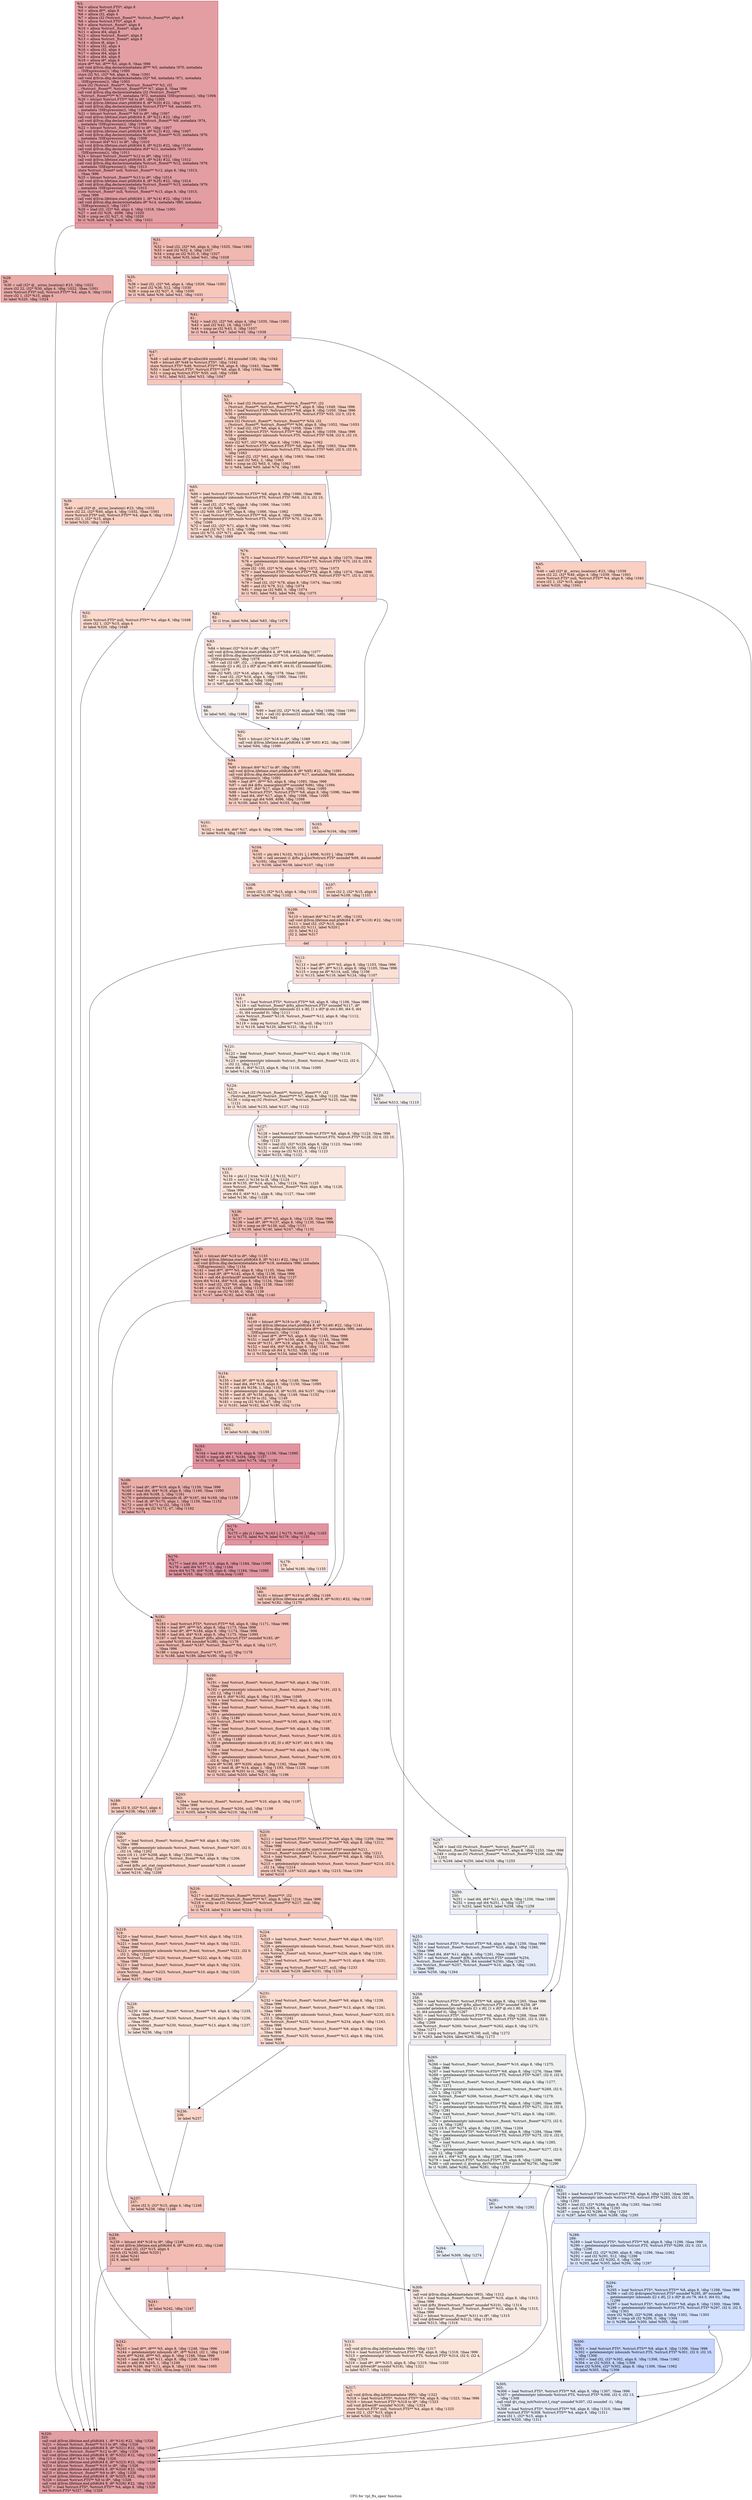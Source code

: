 digraph "CFG for 'rpl_fts_open' function" {
	label="CFG for 'rpl_fts_open' function";

	Node0x21098a0 [shape=record,color="#b70d28ff", style=filled, fillcolor="#be242e70",label="{%3:\l  %4 = alloca %struct.FTS*, align 8\l  %5 = alloca i8**, align 8\l  %6 = alloca i32, align 4\l  %7 = alloca i32 (%struct._ftsent**, %struct._ftsent**)*, align 8\l  %8 = alloca %struct.FTS*, align 8\l  %9 = alloca %struct._ftsent*, align 8\l  %10 = alloca %struct._ftsent*, align 8\l  %11 = alloca i64, align 8\l  %12 = alloca %struct._ftsent*, align 8\l  %13 = alloca %struct._ftsent*, align 8\l  %14 = alloca i8, align 1\l  %15 = alloca i32, align 4\l  %16 = alloca i32, align 4\l  %17 = alloca i64, align 8\l  %18 = alloca i64, align 8\l  %19 = alloca i8*, align 8\l  store i8** %0, i8*** %5, align 8, !tbaa !996\l  call void @llvm.dbg.declare(metadata i8*** %5, metadata !970, metadata\l... !DIExpression()), !dbg !1000\l  store i32 %1, i32* %6, align 4, !tbaa !1001\l  call void @llvm.dbg.declare(metadata i32* %6, metadata !971, metadata\l... !DIExpression()), !dbg !1003\l  store i32 (%struct._ftsent**, %struct._ftsent**)* %2, i32\l... (%struct._ftsent**, %struct._ftsent**)** %7, align 8, !tbaa !996\l  call void @llvm.dbg.declare(metadata i32 (%struct._ftsent**,\l... %struct._ftsent**)** %7, metadata !972, metadata !DIExpression()), !dbg !1004\l  %20 = bitcast %struct.FTS** %8 to i8*, !dbg !1005\l  call void @llvm.lifetime.start.p0i8(i64 8, i8* %20) #22, !dbg !1005\l  call void @llvm.dbg.declare(metadata %struct.FTS** %8, metadata !973,\l... metadata !DIExpression()), !dbg !1006\l  %21 = bitcast %struct._ftsent** %9 to i8*, !dbg !1007\l  call void @llvm.lifetime.start.p0i8(i64 8, i8* %21) #22, !dbg !1007\l  call void @llvm.dbg.declare(metadata %struct._ftsent** %9, metadata !974,\l... metadata !DIExpression()), !dbg !1008\l  %22 = bitcast %struct._ftsent** %10 to i8*, !dbg !1007\l  call void @llvm.lifetime.start.p0i8(i64 8, i8* %22) #22, !dbg !1007\l  call void @llvm.dbg.declare(metadata %struct._ftsent** %10, metadata !976,\l... metadata !DIExpression()), !dbg !1009\l  %23 = bitcast i64* %11 to i8*, !dbg !1010\l  call void @llvm.lifetime.start.p0i8(i64 8, i8* %23) #22, !dbg !1010\l  call void @llvm.dbg.declare(metadata i64* %11, metadata !977, metadata\l... !DIExpression()), !dbg !1011\l  %24 = bitcast %struct._ftsent** %12 to i8*, !dbg !1012\l  call void @llvm.lifetime.start.p0i8(i64 8, i8* %24) #22, !dbg !1012\l  call void @llvm.dbg.declare(metadata %struct._ftsent** %12, metadata !978,\l... metadata !DIExpression()), !dbg !1013\l  store %struct._ftsent* null, %struct._ftsent** %12, align 8, !dbg !1013,\l... !tbaa !996\l  %25 = bitcast %struct._ftsent** %13 to i8*, !dbg !1014\l  call void @llvm.lifetime.start.p0i8(i64 8, i8* %25) #22, !dbg !1014\l  call void @llvm.dbg.declare(metadata %struct._ftsent** %13, metadata !979,\l... metadata !DIExpression()), !dbg !1015\l  store %struct._ftsent* null, %struct._ftsent** %13, align 8, !dbg !1015,\l... !tbaa !996\l  call void @llvm.lifetime.start.p0i8(i64 1, i8* %14) #22, !dbg !1016\l  call void @llvm.dbg.declare(metadata i8* %14, metadata !980, metadata\l... !DIExpression()), !dbg !1017\l  %26 = load i32, i32* %6, align 4, !dbg !1018, !tbaa !1001\l  %27 = and i32 %26, -4096, !dbg !1020\l  %28 = icmp ne i32 %27, 0, !dbg !1020\l  br i1 %28, label %29, label %31, !dbg !1021\l|{<s0>T|<s1>F}}"];
	Node0x21098a0:s0 -> Node0x2109b90;
	Node0x21098a0:s1 -> Node0x2109be0;
	Node0x2109b90 [shape=record,color="#b70d28ff", style=filled, fillcolor="#cc403a70",label="{%29:\l29:                                               \l  %30 = call i32* @__errno_location() #23, !dbg !1022\l  store i32 22, i32* %30, align 4, !dbg !1022, !tbaa !1001\l  store %struct.FTS* null, %struct.FTS** %4, align 8, !dbg !1024\l  store i32 1, i32* %15, align 4\l  br label %320, !dbg !1024\l}"];
	Node0x2109b90 -> Node0x2133be0;
	Node0x2109be0 [shape=record,color="#3d50c3ff", style=filled, fillcolor="#dc5d4a70",label="{%31:\l31:                                               \l  %32 = load i32, i32* %6, align 4, !dbg !1025, !tbaa !1001\l  %33 = and i32 %32, 4, !dbg !1027\l  %34 = icmp ne i32 %33, 0, !dbg !1027\l  br i1 %34, label %35, label %41, !dbg !1028\l|{<s0>T|<s1>F}}"];
	Node0x2109be0:s0 -> Node0x2109c30;
	Node0x2109be0:s1 -> Node0x2109cd0;
	Node0x2109c30 [shape=record,color="#3d50c3ff", style=filled, fillcolor="#ec7f6370",label="{%35:\l35:                                               \l  %36 = load i32, i32* %6, align 4, !dbg !1029, !tbaa !1001\l  %37 = and i32 %36, 512, !dbg !1030\l  %38 = icmp ne i32 %37, 0, !dbg !1030\l  br i1 %38, label %39, label %41, !dbg !1031\l|{<s0>T|<s1>F}}"];
	Node0x2109c30:s0 -> Node0x2109c80;
	Node0x2109c30:s1 -> Node0x2109cd0;
	Node0x2109c80 [shape=record,color="#3d50c3ff", style=filled, fillcolor="#f4987a70",label="{%39:\l39:                                               \l  %40 = call i32* @__errno_location() #23, !dbg !1032\l  store i32 22, i32* %40, align 4, !dbg !1032, !tbaa !1001\l  store %struct.FTS* null, %struct.FTS** %4, align 8, !dbg !1034\l  store i32 1, i32* %15, align 4\l  br label %320, !dbg !1034\l}"];
	Node0x2109c80 -> Node0x2133be0;
	Node0x2109cd0 [shape=record,color="#3d50c3ff", style=filled, fillcolor="#e36c5570",label="{%41:\l41:                                               \l  %42 = load i32, i32* %6, align 4, !dbg !1035, !tbaa !1001\l  %43 = and i32 %42, 18, !dbg !1037\l  %44 = icmp ne i32 %43, 0, !dbg !1037\l  br i1 %44, label %47, label %45, !dbg !1038\l|{<s0>T|<s1>F}}"];
	Node0x2109cd0:s0 -> Node0x2109d70;
	Node0x2109cd0:s1 -> Node0x2109d20;
	Node0x2109d20 [shape=record,color="#3d50c3ff", style=filled, fillcolor="#f3947570",label="{%45:\l45:                                               \l  %46 = call i32* @__errno_location() #23, !dbg !1039\l  store i32 22, i32* %46, align 4, !dbg !1039, !tbaa !1001\l  store %struct.FTS* null, %struct.FTS** %4, align 8, !dbg !1041\l  store i32 1, i32* %15, align 4\l  br label %320, !dbg !1041\l}"];
	Node0x2109d20 -> Node0x2133be0;
	Node0x2109d70 [shape=record,color="#3d50c3ff", style=filled, fillcolor="#ec7f6370",label="{%47:\l47:                                               \l  %48 = call noalias i8* @calloc(i64 noundef 1, i64 noundef 128), !dbg !1042\l  %49 = bitcast i8* %48 to %struct.FTS*, !dbg !1042\l  store %struct.FTS* %49, %struct.FTS** %8, align 8, !dbg !1043, !tbaa !996\l  %50 = load %struct.FTS*, %struct.FTS** %8, align 8, !dbg !1044, !tbaa !996\l  %51 = icmp eq %struct.FTS* %50, null, !dbg !1046\l  br i1 %51, label %52, label %53, !dbg !1047\l|{<s0>T|<s1>F}}"];
	Node0x2109d70:s0 -> Node0x2109dc0;
	Node0x2109d70:s1 -> Node0x2109e10;
	Node0x2109dc0 [shape=record,color="#3d50c3ff", style=filled, fillcolor="#f7a88970",label="{%52:\l52:                                               \l  store %struct.FTS* null, %struct.FTS** %4, align 8, !dbg !1048\l  store i32 1, i32* %15, align 4\l  br label %320, !dbg !1048\l}"];
	Node0x2109dc0 -> Node0x2133be0;
	Node0x2109e10 [shape=record,color="#3d50c3ff", style=filled, fillcolor="#f3947570",label="{%53:\l53:                                               \l  %54 = load i32 (%struct._ftsent**, %struct._ftsent**)*, i32\l... (%struct._ftsent**, %struct._ftsent**)** %7, align 8, !dbg !1049, !tbaa !996\l  %55 = load %struct.FTS*, %struct.FTS** %8, align 8, !dbg !1050, !tbaa !996\l  %56 = getelementptr inbounds %struct.FTS, %struct.FTS* %55, i32 0, i32 9,\l... !dbg !1051\l  store i32 (%struct._ftsent**, %struct._ftsent**)* %54, i32\l... (%struct._ftsent**, %struct._ftsent**)** %56, align 8, !dbg !1052, !tbaa !1053\l  %57 = load i32, i32* %6, align 4, !dbg !1058, !tbaa !1001\l  %58 = load %struct.FTS*, %struct.FTS** %8, align 8, !dbg !1059, !tbaa !996\l  %59 = getelementptr inbounds %struct.FTS, %struct.FTS* %58, i32 0, i32 10,\l... !dbg !1060\l  store i32 %57, i32* %59, align 8, !dbg !1061, !tbaa !1062\l  %60 = load %struct.FTS*, %struct.FTS** %8, align 8, !dbg !1063, !tbaa !996\l  %61 = getelementptr inbounds %struct.FTS, %struct.FTS* %60, i32 0, i32 10,\l... !dbg !1063\l  %62 = load i32, i32* %61, align 8, !dbg !1063, !tbaa !1062\l  %63 = and i32 %62, 2, !dbg !1063\l  %64 = icmp ne i32 %63, 0, !dbg !1063\l  br i1 %64, label %65, label %74, !dbg !1065\l|{<s0>T|<s1>F}}"];
	Node0x2109e10:s0 -> Node0x2109e60;
	Node0x2109e10:s1 -> Node0x2109eb0;
	Node0x2109e60 [shape=record,color="#3d50c3ff", style=filled, fillcolor="#f7ac8e70",label="{%65:\l65:                                               \l  %66 = load %struct.FTS*, %struct.FTS** %8, align 8, !dbg !1066, !tbaa !996\l  %67 = getelementptr inbounds %struct.FTS, %struct.FTS* %66, i32 0, i32 10,\l... !dbg !1066\l  %68 = load i32, i32* %67, align 8, !dbg !1066, !tbaa !1062\l  %69 = or i32 %68, 4, !dbg !1066\l  store i32 %69, i32* %67, align 8, !dbg !1066, !tbaa !1062\l  %70 = load %struct.FTS*, %struct.FTS** %8, align 8, !dbg !1068, !tbaa !996\l  %71 = getelementptr inbounds %struct.FTS, %struct.FTS* %70, i32 0, i32 10,\l... !dbg !1068\l  %72 = load i32, i32* %71, align 8, !dbg !1068, !tbaa !1062\l  %73 = and i32 %72, -513, !dbg !1068\l  store i32 %73, i32* %71, align 8, !dbg !1068, !tbaa !1062\l  br label %74, !dbg !1069\l}"];
	Node0x2109e60 -> Node0x2109eb0;
	Node0x2109eb0 [shape=record,color="#3d50c3ff", style=filled, fillcolor="#f3947570",label="{%74:\l74:                                               \l  %75 = load %struct.FTS*, %struct.FTS** %8, align 8, !dbg !1070, !tbaa !996\l  %76 = getelementptr inbounds %struct.FTS, %struct.FTS* %75, i32 0, i32 6,\l... !dbg !1071\l  store i32 -100, i32* %76, align 4, !dbg !1072, !tbaa !1073\l  %77 = load %struct.FTS*, %struct.FTS** %8, align 8, !dbg !1074, !tbaa !996\l  %78 = getelementptr inbounds %struct.FTS, %struct.FTS* %77, i32 0, i32 10,\l... !dbg !1074\l  %79 = load i32, i32* %78, align 8, !dbg !1074, !tbaa !1062\l  %80 = and i32 %79, 512, !dbg !1074\l  %81 = icmp ne i32 %80, 0, !dbg !1074\l  br i1 %81, label %82, label %94, !dbg !1075\l|{<s0>T|<s1>F}}"];
	Node0x2109eb0:s0 -> Node0x2109f00;
	Node0x2109eb0:s1 -> Node0x210a090;
	Node0x2109f00 [shape=record,color="#3d50c3ff", style=filled, fillcolor="#f7ac8e70",label="{%82:\l82:                                               \l  br i1 true, label %94, label %83, !dbg !1076\l|{<s0>T|<s1>F}}"];
	Node0x2109f00:s0 -> Node0x210a090;
	Node0x2109f00:s1 -> Node0x2109f50;
	Node0x2109f50 [shape=record,color="#3d50c3ff", style=filled, fillcolor="#f5c1a970",label="{%83:\l83:                                               \l  %84 = bitcast i32* %16 to i8*, !dbg !1077\l  call void @llvm.lifetime.start.p0i8(i64 4, i8* %84) #22, !dbg !1077\l  call void @llvm.dbg.declare(metadata i32* %16, metadata !981, metadata\l... !DIExpression()), !dbg !1078\l  %85 = call i32 (i8*, i32, ...) @open_safer(i8* noundef getelementptr\l... inbounds ([2 x i8], [2 x i8]* @.str.79, i64 0, i64 0), i32 noundef 524288),\l... !dbg !1079\l  store i32 %85, i32* %16, align 4, !dbg !1078, !tbaa !1001\l  %86 = load i32, i32* %16, align 4, !dbg !1080, !tbaa !1001\l  %87 = icmp slt i32 %86, 0, !dbg !1082\l  br i1 %87, label %88, label %89, !dbg !1083\l|{<s0>T|<s1>F}}"];
	Node0x2109f50:s0 -> Node0x2109fa0;
	Node0x2109f50:s1 -> Node0x2109ff0;
	Node0x2109fa0 [shape=record,color="#3d50c3ff", style=filled, fillcolor="#e8d6cc70",label="{%88:\l88:                                               \l  br label %92, !dbg !1084\l}"];
	Node0x2109fa0 -> Node0x210a040;
	Node0x2109ff0 [shape=record,color="#3d50c3ff", style=filled, fillcolor="#f1ccb870",label="{%89:\l89:                                               \l  %90 = load i32, i32* %16, align 4, !dbg !1086, !tbaa !1001\l  %91 = call i32 @close(i32 noundef %90), !dbg !1088\l  br label %92\l}"];
	Node0x2109ff0 -> Node0x210a040;
	Node0x210a040 [shape=record,color="#3d50c3ff", style=filled, fillcolor="#f5c1a970",label="{%92:\l92:                                               \l  %93 = bitcast i32* %16 to i8*, !dbg !1089\l  call void @llvm.lifetime.end.p0i8(i64 4, i8* %93) #22, !dbg !1089\l  br label %94, !dbg !1090\l}"];
	Node0x210a040 -> Node0x210a090;
	Node0x210a090 [shape=record,color="#3d50c3ff", style=filled, fillcolor="#f3947570",label="{%94:\l94:                                               \l  %95 = bitcast i64* %17 to i8*, !dbg !1091\l  call void @llvm.lifetime.start.p0i8(i64 8, i8* %95) #22, !dbg !1091\l  call void @llvm.dbg.declare(metadata i64* %17, metadata !984, metadata\l... !DIExpression()), !dbg !1092\l  %96 = load i8**, i8*** %5, align 8, !dbg !1093, !tbaa !996\l  %97 = call i64 @fts_maxarglen(i8** noundef %96), !dbg !1094\l  store i64 %97, i64* %17, align 8, !dbg !1092, !tbaa !1095\l  %98 = load %struct.FTS*, %struct.FTS** %8, align 8, !dbg !1096, !tbaa !996\l  %99 = load i64, i64* %17, align 8, !dbg !1098, !tbaa !1095\l  %100 = icmp ugt i64 %99, 4096, !dbg !1098\l  br i1 %100, label %101, label %103, !dbg !1098\l|{<s0>T|<s1>F}}"];
	Node0x210a090:s0 -> Node0x210a0e0;
	Node0x210a090:s1 -> Node0x210a130;
	Node0x210a0e0 [shape=record,color="#3d50c3ff", style=filled, fillcolor="#f7ac8e70",label="{%101:\l101:                                              \l  %102 = load i64, i64* %17, align 8, !dbg !1098, !tbaa !1095\l  br label %104, !dbg !1098\l}"];
	Node0x210a0e0 -> Node0x210a180;
	Node0x210a130 [shape=record,color="#3d50c3ff", style=filled, fillcolor="#f7ac8e70",label="{%103:\l103:                                              \l  br label %104, !dbg !1098\l}"];
	Node0x210a130 -> Node0x210a180;
	Node0x210a180 [shape=record,color="#3d50c3ff", style=filled, fillcolor="#f3947570",label="{%104:\l104:                                              \l  %105 = phi i64 [ %102, %101 ], [ 4096, %103 ], !dbg !1098\l  %106 = call zeroext i1 @fts_palloc(%struct.FTS* noundef %98, i64 noundef\l... %105), !dbg !1099\l  br i1 %106, label %108, label %107, !dbg !1100\l|{<s0>T|<s1>F}}"];
	Node0x210a180:s0 -> Node0x210a220;
	Node0x210a180:s1 -> Node0x210a1d0;
	Node0x210a1d0 [shape=record,color="#3d50c3ff", style=filled, fillcolor="#f7ac8e70",label="{%107:\l107:                                              \l  store i32 2, i32* %15, align 4\l  br label %109, !dbg !1101\l}"];
	Node0x210a1d0 -> Node0x210a270;
	Node0x210a220 [shape=record,color="#3d50c3ff", style=filled, fillcolor="#f7ac8e70",label="{%108:\l108:                                              \l  store i32 0, i32* %15, align 4, !dbg !1102\l  br label %109, !dbg !1102\l}"];
	Node0x210a220 -> Node0x210a270;
	Node0x210a270 [shape=record,color="#3d50c3ff", style=filled, fillcolor="#f3947570",label="{%109:\l109:                                              \l  %110 = bitcast i64* %17 to i8*, !dbg !1102\l  call void @llvm.lifetime.end.p0i8(i64 8, i8* %110) #22, !dbg !1102\l  %111 = load i32, i32* %15, align 4\l  switch i32 %111, label %320 [\l    i32 0, label %112\l    i32 2, label %317\l  ]\l|{<s0>def|<s1>0|<s2>2}}"];
	Node0x210a270:s0 -> Node0x2133be0;
	Node0x210a270:s1 -> Node0x210a2c0;
	Node0x210a270:s2 -> Node0x2133b90;
	Node0x210a2c0 [shape=record,color="#3d50c3ff", style=filled, fillcolor="#f7b99e70",label="{%112:\l112:                                              \l  %113 = load i8**, i8*** %5, align 8, !dbg !1103, !tbaa !996\l  %114 = load i8*, i8** %113, align 8, !dbg !1105, !tbaa !996\l  %115 = icmp ne i8* %114, null, !dbg !1106\l  br i1 %115, label %116, label %124, !dbg !1107\l|{<s0>T|<s1>F}}"];
	Node0x210a2c0:s0 -> Node0x210a310;
	Node0x210a2c0:s1 -> Node0x210a400;
	Node0x210a310 [shape=record,color="#3d50c3ff", style=filled, fillcolor="#f3c7b170",label="{%116:\l116:                                              \l  %117 = load %struct.FTS*, %struct.FTS** %8, align 8, !dbg !1108, !tbaa !996\l  %118 = call %struct._ftsent* @fts_alloc(%struct.FTS* noundef %117, i8*\l... noundef getelementptr inbounds ([1 x i8], [1 x i8]* @.str.1.80, i64 0, i64\l... 0), i64 noundef 0), !dbg !1111\l  store %struct._ftsent* %118, %struct._ftsent** %12, align 8, !dbg !1112,\l... !tbaa !996\l  %119 = icmp eq %struct._ftsent* %118, null, !dbg !1113\l  br i1 %119, label %120, label %121, !dbg !1114\l|{<s0>T|<s1>F}}"];
	Node0x210a310:s0 -> Node0x210a360;
	Node0x210a310:s1 -> Node0x210a3b0;
	Node0x210a360 [shape=record,color="#3d50c3ff", style=filled, fillcolor="#e3d9d370",label="{%120:\l120:                                              \l  br label %313, !dbg !1115\l}"];
	Node0x210a360 -> Node0x2133b40;
	Node0x210a3b0 [shape=record,color="#3d50c3ff", style=filled, fillcolor="#eed0c070",label="{%121:\l121:                                              \l  %122 = load %struct._ftsent*, %struct._ftsent** %12, align 8, !dbg !1116,\l... !tbaa !996\l  %123 = getelementptr inbounds %struct._ftsent, %struct._ftsent* %122, i32 0,\l... i32 12, !dbg !1117\l  store i64 -1, i64* %123, align 8, !dbg !1118, !tbaa !1095\l  br label %124, !dbg !1119\l}"];
	Node0x210a3b0 -> Node0x210a400;
	Node0x210a400 [shape=record,color="#3d50c3ff", style=filled, fillcolor="#f5c1a970",label="{%124:\l124:                                              \l  %125 = load i32 (%struct._ftsent**, %struct._ftsent**)*, i32\l... (%struct._ftsent**, %struct._ftsent**)** %7, align 8, !dbg !1120, !tbaa !996\l  %126 = icmp eq i32 (%struct._ftsent**, %struct._ftsent**)* %125, null, !dbg\l... !1121\l  br i1 %126, label %133, label %127, !dbg !1122\l|{<s0>T|<s1>F}}"];
	Node0x210a400:s0 -> Node0x210a4a0;
	Node0x210a400:s1 -> Node0x210a450;
	Node0x210a450 [shape=record,color="#3d50c3ff", style=filled, fillcolor="#f1ccb870",label="{%127:\l127:                                              \l  %128 = load %struct.FTS*, %struct.FTS** %8, align 8, !dbg !1123, !tbaa !996\l  %129 = getelementptr inbounds %struct.FTS, %struct.FTS* %128, i32 0, i32 10,\l... !dbg !1123\l  %130 = load i32, i32* %129, align 8, !dbg !1123, !tbaa !1062\l  %131 = and i32 %130, 1024, !dbg !1123\l  %132 = icmp ne i32 %131, 0, !dbg !1123\l  br label %133, !dbg !1122\l}"];
	Node0x210a450 -> Node0x210a4a0;
	Node0x210a4a0 [shape=record,color="#3d50c3ff", style=filled, fillcolor="#f5c1a970",label="{%133:\l133:                                              \l  %134 = phi i1 [ true, %124 ], [ %132, %127 ]\l  %135 = zext i1 %134 to i8, !dbg !1124\l  store i8 %135, i8* %14, align 1, !dbg !1124, !tbaa !1125\l  store %struct._ftsent* null, %struct._ftsent** %10, align 8, !dbg !1126,\l... !tbaa !996\l  store i64 0, i64* %11, align 8, !dbg !1127, !tbaa !1095\l  br label %136, !dbg !1128\l}"];
	Node0x210a4a0 -> Node0x210a4f0;
	Node0x210a4f0 [shape=record,color="#3d50c3ff", style=filled, fillcolor="#e1675170",label="{%136:\l136:                                              \l  %137 = load i8**, i8*** %5, align 8, !dbg !1129, !tbaa !996\l  %138 = load i8*, i8** %137, align 8, !dbg !1130, !tbaa !996\l  %139 = icmp ne i8* %138, null, !dbg !1131\l  br i1 %139, label %140, label %247, !dbg !1132\l|{<s0>T|<s1>F}}"];
	Node0x210a4f0:s0 -> Node0x210a540;
	Node0x210a4f0:s1 -> Node0x210ad60;
	Node0x210a540 [shape=record,color="#3d50c3ff", style=filled, fillcolor="#e1675170",label="{%140:\l140:                                              \l  %141 = bitcast i64* %18 to i8*, !dbg !1133\l  call void @llvm.lifetime.start.p0i8(i64 8, i8* %141) #22, !dbg !1133\l  call void @llvm.dbg.declare(metadata i64* %18, metadata !986, metadata\l... !DIExpression()), !dbg !1134\l  %142 = load i8**, i8*** %5, align 8, !dbg !1135, !tbaa !996\l  %143 = load i8*, i8** %142, align 8, !dbg !1136, !tbaa !996\l  %144 = call i64 @strlen(i8* noundef %143) #24, !dbg !1137\l  store i64 %144, i64* %18, align 8, !dbg !1134, !tbaa !1095\l  %145 = load i32, i32* %6, align 4, !dbg !1138, !tbaa !1001\l  %146 = and i32 %145, 2048, !dbg !1139\l  %147 = icmp ne i32 %146, 0, !dbg !1139\l  br i1 %147, label %182, label %148, !dbg !1140\l|{<s0>T|<s1>F}}"];
	Node0x210a540:s0 -> Node0x210a860;
	Node0x210a540:s1 -> Node0x210a590;
	Node0x210a590 [shape=record,color="#3d50c3ff", style=filled, fillcolor="#ef886b70",label="{%148:\l148:                                              \l  %149 = bitcast i8** %19 to i8*, !dbg !1141\l  call void @llvm.lifetime.start.p0i8(i64 8, i8* %149) #22, !dbg !1141\l  call void @llvm.dbg.declare(metadata i8** %19, metadata !990, metadata\l... !DIExpression()), !dbg !1142\l  %150 = load i8**, i8*** %5, align 8, !dbg !1143, !tbaa !996\l  %151 = load i8*, i8** %150, align 8, !dbg !1144, !tbaa !996\l  store i8* %151, i8** %19, align 8, !dbg !1142, !tbaa !996\l  %152 = load i64, i64* %18, align 8, !dbg !1145, !tbaa !1095\l  %153 = icmp ult i64 2, %152, !dbg !1147\l  br i1 %153, label %154, label %180, !dbg !1148\l|{<s0>T|<s1>F}}"];
	Node0x210a590:s0 -> Node0x210a5e0;
	Node0x210a590:s1 -> Node0x210a810;
	Node0x210a5e0 [shape=record,color="#3d50c3ff", style=filled, fillcolor="#f5a08170",label="{%154:\l154:                                              \l  %155 = load i8*, i8** %19, align 8, !dbg !1149, !tbaa !996\l  %156 = load i64, i64* %18, align 8, !dbg !1150, !tbaa !1095\l  %157 = sub i64 %156, 1, !dbg !1151\l  %158 = getelementptr inbounds i8, i8* %155, i64 %157, !dbg !1149\l  %159 = load i8, i8* %158, align 1, !dbg !1149, !tbaa !1152\l  %160 = sext i8 %159 to i32, !dbg !1149\l  %161 = icmp eq i32 %160, 47, !dbg !1153\l  br i1 %161, label %162, label %180, !dbg !1154\l|{<s0>T|<s1>F}}"];
	Node0x210a5e0:s0 -> Node0x210a630;
	Node0x210a5e0:s1 -> Node0x210a810;
	Node0x210a630 [shape=record,color="#3d50c3ff", style=filled, fillcolor="#f7b99e70",label="{%162:\l162:                                              \l  br label %163, !dbg !1155\l}"];
	Node0x210a630 -> Node0x210a680;
	Node0x210a680 [shape=record,color="#b70d28ff", style=filled, fillcolor="#b70d2870",label="{%163:\l163:                                              \l  %164 = load i64, i64* %18, align 8, !dbg !1156, !tbaa !1095\l  %165 = icmp ult i64 1, %164, !dbg !1157\l  br i1 %165, label %166, label %174, !dbg !1158\l|{<s0>T|<s1>F}}"];
	Node0x210a680:s0 -> Node0x210a6d0;
	Node0x210a680:s1 -> Node0x210a720;
	Node0x210a6d0 [shape=record,color="#3d50c3ff", style=filled, fillcolor="#d0473d70",label="{%166:\l166:                                              \l  %167 = load i8*, i8** %19, align 8, !dbg !1159, !tbaa !996\l  %168 = load i64, i64* %18, align 8, !dbg !1160, !tbaa !1095\l  %169 = sub i64 %168, 2, !dbg !1161\l  %170 = getelementptr inbounds i8, i8* %167, i64 %169, !dbg !1159\l  %171 = load i8, i8* %170, align 1, !dbg !1159, !tbaa !1152\l  %172 = sext i8 %171 to i32, !dbg !1159\l  %173 = icmp eq i32 %172, 47, !dbg !1162\l  br label %174\l}"];
	Node0x210a6d0 -> Node0x210a720;
	Node0x210a720 [shape=record,color="#b70d28ff", style=filled, fillcolor="#b70d2870",label="{%174:\l174:                                              \l  %175 = phi i1 [ false, %163 ], [ %173, %166 ], !dbg !1163\l  br i1 %175, label %176, label %179, !dbg !1155\l|{<s0>T|<s1>F}}"];
	Node0x210a720:s0 -> Node0x210a770;
	Node0x210a720:s1 -> Node0x210a7c0;
	Node0x210a770 [shape=record,color="#b70d28ff", style=filled, fillcolor="#b70d2870",label="{%176:\l176:                                              \l  %177 = load i64, i64* %18, align 8, !dbg !1164, !tbaa !1095\l  %178 = add i64 %177, -1, !dbg !1164\l  store i64 %178, i64* %18, align 8, !dbg !1164, !tbaa !1095\l  br label %163, !dbg !1155, !llvm.loop !1165\l}"];
	Node0x210a770 -> Node0x210a680;
	Node0x210a7c0 [shape=record,color="#3d50c3ff", style=filled, fillcolor="#f7b99e70",label="{%179:\l179:                                              \l  br label %180, !dbg !1155\l}"];
	Node0x210a7c0 -> Node0x210a810;
	Node0x210a810 [shape=record,color="#3d50c3ff", style=filled, fillcolor="#ef886b70",label="{%180:\l180:                                              \l  %181 = bitcast i8** %19 to i8*, !dbg !1169\l  call void @llvm.lifetime.end.p0i8(i64 8, i8* %181) #22, !dbg !1169\l  br label %182, !dbg !1170\l}"];
	Node0x210a810 -> Node0x210a860;
	Node0x210a860 [shape=record,color="#3d50c3ff", style=filled, fillcolor="#e1675170",label="{%182:\l182:                                              \l  %183 = load %struct.FTS*, %struct.FTS** %8, align 8, !dbg !1171, !tbaa !996\l  %184 = load i8**, i8*** %5, align 8, !dbg !1173, !tbaa !996\l  %185 = load i8*, i8** %184, align 8, !dbg !1174, !tbaa !996\l  %186 = load i64, i64* %18, align 8, !dbg !1175, !tbaa !1095\l  %187 = call %struct._ftsent* @fts_alloc(%struct.FTS* noundef %183, i8*\l... noundef %185, i64 noundef %186), !dbg !1176\l  store %struct._ftsent* %187, %struct._ftsent** %9, align 8, !dbg !1177,\l... !tbaa !996\l  %188 = icmp eq %struct._ftsent* %187, null, !dbg !1178\l  br i1 %188, label %189, label %190, !dbg !1179\l|{<s0>T|<s1>F}}"];
	Node0x210a860:s0 -> Node0x210a8b0;
	Node0x210a860:s1 -> Node0x210a900;
	Node0x210a8b0 [shape=record,color="#3d50c3ff", style=filled, fillcolor="#f2907270",label="{%189:\l189:                                              \l  store i32 9, i32* %15, align 4\l  br label %238, !dbg !1180\l}"];
	Node0x210a8b0 -> Node0x210ac70;
	Node0x210a900 [shape=record,color="#3d50c3ff", style=filled, fillcolor="#ec7f6370",label="{%190:\l190:                                              \l  %191 = load %struct._ftsent*, %struct._ftsent** %9, align 8, !dbg !1181,\l... !tbaa !996\l  %192 = getelementptr inbounds %struct._ftsent, %struct._ftsent* %191, i32 0,\l... i32 12, !dbg !1182\l  store i64 0, i64* %192, align 8, !dbg !1183, !tbaa !1095\l  %193 = load %struct._ftsent*, %struct._ftsent** %12, align 8, !dbg !1184,\l... !tbaa !996\l  %194 = load %struct._ftsent*, %struct._ftsent** %9, align 8, !dbg !1185,\l... !tbaa !996\l  %195 = getelementptr inbounds %struct._ftsent, %struct._ftsent* %194, i32 0,\l... i32 1, !dbg !1186\l  store %struct._ftsent* %193, %struct._ftsent** %195, align 8, !dbg !1187,\l... !tbaa !996\l  %196 = load %struct._ftsent*, %struct._ftsent** %9, align 8, !dbg !1188,\l... !tbaa !996\l  %197 = getelementptr inbounds %struct._ftsent, %struct._ftsent* %196, i32 0,\l... i32 18, !dbg !1189\l  %198 = getelementptr inbounds [0 x i8], [0 x i8]* %197, i64 0, i64 0, !dbg\l... !1188\l  %199 = load %struct._ftsent*, %struct._ftsent** %9, align 8, !dbg !1190,\l... !tbaa !996\l  %200 = getelementptr inbounds %struct._ftsent, %struct._ftsent* %199, i32 0,\l... i32 6, !dbg !1191\l  store i8* %198, i8** %200, align 8, !dbg !1192, !tbaa !996\l  %201 = load i8, i8* %14, align 1, !dbg !1193, !tbaa !1125, !range !1195\l  %202 = trunc i8 %201 to i1, !dbg !1193\l  br i1 %202, label %203, label %210, !dbg !1196\l|{<s0>T|<s1>F}}"];
	Node0x210a900:s0 -> Node0x210a950;
	Node0x210a900:s1 -> Node0x210a9f0;
	Node0x210a950 [shape=record,color="#3d50c3ff", style=filled, fillcolor="#f4987a70",label="{%203:\l203:                                              \l  %204 = load %struct._ftsent*, %struct._ftsent** %10, align 8, !dbg !1197,\l... !tbaa !996\l  %205 = icmp ne %struct._ftsent* %204, null, !dbg !1198\l  br i1 %205, label %206, label %210, !dbg !1199\l|{<s0>T|<s1>F}}"];
	Node0x210a950:s0 -> Node0x210a9a0;
	Node0x210a950:s1 -> Node0x210a9f0;
	Node0x210a9a0 [shape=record,color="#3d50c3ff", style=filled, fillcolor="#f7ac8e70",label="{%206:\l206:                                              \l  %207 = load %struct._ftsent*, %struct._ftsent** %9, align 8, !dbg !1200,\l... !tbaa !996\l  %208 = getelementptr inbounds %struct._ftsent, %struct._ftsent* %207, i32 0,\l... i32 14, !dbg !1202\l  store i16 11, i16* %208, align 8, !dbg !1203, !tbaa !1204\l  %209 = load %struct._ftsent*, %struct._ftsent** %9, align 8, !dbg !1206,\l... !tbaa !996\l  call void @fts_set_stat_required(%struct._ftsent* noundef %209, i1 noundef\l... zeroext true), !dbg !1207\l  br label %216, !dbg !1208\l}"];
	Node0x210a9a0 -> Node0x210aa40;
	Node0x210a9f0 [shape=record,color="#3d50c3ff", style=filled, fillcolor="#f08b6e70",label="{%210:\l210:                                              \l  %211 = load %struct.FTS*, %struct.FTS** %8, align 8, !dbg !1209, !tbaa !996\l  %212 = load %struct._ftsent*, %struct._ftsent** %9, align 8, !dbg !1211,\l... !tbaa !996\l  %213 = call zeroext i16 @fts_stat(%struct.FTS* noundef %211,\l... %struct._ftsent* noundef %212, i1 noundef zeroext false), !dbg !1212\l  %214 = load %struct._ftsent*, %struct._ftsent** %9, align 8, !dbg !1213,\l... !tbaa !996\l  %215 = getelementptr inbounds %struct._ftsent, %struct._ftsent* %214, i32 0,\l... i32 14, !dbg !1214\l  store i16 %213, i16* %215, align 8, !dbg !1215, !tbaa !1204\l  br label %216\l}"];
	Node0x210a9f0 -> Node0x210aa40;
	Node0x210aa40 [shape=record,color="#3d50c3ff", style=filled, fillcolor="#ec7f6370",label="{%216:\l216:                                              \l  %217 = load i32 (%struct._ftsent**, %struct._ftsent**)*, i32\l... (%struct._ftsent**, %struct._ftsent**)** %7, align 8, !dbg !1216, !tbaa !996\l  %218 = icmp ne i32 (%struct._ftsent**, %struct._ftsent**)* %217, null, !dbg\l... !1216\l  br i1 %218, label %219, label %224, !dbg !1218\l|{<s0>T|<s1>F}}"];
	Node0x210aa40:s0 -> Node0x210aa90;
	Node0x210aa40:s1 -> Node0x210aae0;
	Node0x210aa90 [shape=record,color="#3d50c3ff", style=filled, fillcolor="#f2907270",label="{%219:\l219:                                              \l  %220 = load %struct._ftsent*, %struct._ftsent** %10, align 8, !dbg !1219,\l... !tbaa !996\l  %221 = load %struct._ftsent*, %struct._ftsent** %9, align 8, !dbg !1221,\l... !tbaa !996\l  %222 = getelementptr inbounds %struct._ftsent, %struct._ftsent* %221, i32 0,\l... i32 2, !dbg !1222\l  store %struct._ftsent* %220, %struct._ftsent** %222, align 8, !dbg !1223,\l... !tbaa !996\l  %223 = load %struct._ftsent*, %struct._ftsent** %9, align 8, !dbg !1224,\l... !tbaa !996\l  store %struct._ftsent* %223, %struct._ftsent** %10, align 8, !dbg !1225,\l... !tbaa !996\l  br label %237, !dbg !1226\l}"];
	Node0x210aa90 -> Node0x210ac20;
	Node0x210aae0 [shape=record,color="#3d50c3ff", style=filled, fillcolor="#f6a38570",label="{%224:\l224:                                              \l  %225 = load %struct._ftsent*, %struct._ftsent** %9, align 8, !dbg !1227,\l... !tbaa !996\l  %226 = getelementptr inbounds %struct._ftsent, %struct._ftsent* %225, i32 0,\l... i32 2, !dbg !1229\l  store %struct._ftsent* null, %struct._ftsent** %226, align 8, !dbg !1230,\l... !tbaa !996\l  %227 = load %struct._ftsent*, %struct._ftsent** %10, align 8, !dbg !1231,\l... !tbaa !996\l  %228 = icmp eq %struct._ftsent* %227, null, !dbg !1233\l  br i1 %228, label %229, label %231, !dbg !1234\l|{<s0>T|<s1>F}}"];
	Node0x210aae0:s0 -> Node0x210ab30;
	Node0x210aae0:s1 -> Node0x210ab80;
	Node0x210ab30 [shape=record,color="#3d50c3ff", style=filled, fillcolor="#f5c1a970",label="{%229:\l229:                                              \l  %230 = load %struct._ftsent*, %struct._ftsent** %9, align 8, !dbg !1235,\l... !tbaa !996\l  store %struct._ftsent* %230, %struct._ftsent** %10, align 8, !dbg !1236,\l... !tbaa !996\l  store %struct._ftsent* %230, %struct._ftsent** %13, align 8, !dbg !1237,\l... !tbaa !996\l  br label %236, !dbg !1238\l}"];
	Node0x210ab30 -> Node0x210abd0;
	Node0x210ab80 [shape=record,color="#3d50c3ff", style=filled, fillcolor="#f7b39670",label="{%231:\l231:                                              \l  %232 = load %struct._ftsent*, %struct._ftsent** %9, align 8, !dbg !1239,\l... !tbaa !996\l  %233 = load %struct._ftsent*, %struct._ftsent** %13, align 8, !dbg !1241,\l... !tbaa !996\l  %234 = getelementptr inbounds %struct._ftsent, %struct._ftsent* %233, i32 0,\l... i32 2, !dbg !1242\l  store %struct._ftsent* %232, %struct._ftsent** %234, align 8, !dbg !1243,\l... !tbaa !996\l  %235 = load %struct._ftsent*, %struct._ftsent** %9, align 8, !dbg !1244,\l... !tbaa !996\l  store %struct._ftsent* %235, %struct._ftsent** %13, align 8, !dbg !1245,\l... !tbaa !996\l  br label %236\l}"];
	Node0x210ab80 -> Node0x210abd0;
	Node0x210abd0 [shape=record,color="#3d50c3ff", style=filled, fillcolor="#f6a38570",label="{%236:\l236:                                              \l  br label %237\l}"];
	Node0x210abd0 -> Node0x210ac20;
	Node0x210ac20 [shape=record,color="#3d50c3ff", style=filled, fillcolor="#ec7f6370",label="{%237:\l237:                                              \l  store i32 0, i32* %15, align 4, !dbg !1246\l  br label %238, !dbg !1246\l}"];
	Node0x210ac20 -> Node0x210ac70;
	Node0x210ac70 [shape=record,color="#3d50c3ff", style=filled, fillcolor="#e1675170",label="{%238:\l238:                                              \l  %239 = bitcast i64* %18 to i8*, !dbg !1246\l  call void @llvm.lifetime.end.p0i8(i64 8, i8* %239) #22, !dbg !1246\l  %240 = load i32, i32* %15, align 4\l  switch i32 %240, label %320 [\l    i32 0, label %241\l    i32 9, label %309\l  ]\l|{<s0>def|<s1>0|<s2>9}}"];
	Node0x210ac70:s0 -> Node0x2133be0;
	Node0x210ac70:s1 -> Node0x210acc0;
	Node0x210ac70:s2 -> Node0x2133af0;
	Node0x210acc0 [shape=record,color="#3d50c3ff", style=filled, fillcolor="#e36c5570",label="{%241:\l241:                                              \l  br label %242, !dbg !1247\l}"];
	Node0x210acc0 -> Node0x210ad10;
	Node0x210ad10 [shape=record,color="#3d50c3ff", style=filled, fillcolor="#e36c5570",label="{%242:\l242:                                              \l  %243 = load i8**, i8*** %5, align 8, !dbg !1248, !tbaa !996\l  %244 = getelementptr inbounds i8*, i8** %243, i32 1, !dbg !1248\l  store i8** %244, i8*** %5, align 8, !dbg !1248, !tbaa !996\l  %245 = load i64, i64* %11, align 8, !dbg !1249, !tbaa !1095\l  %246 = add i64 %245, 1, !dbg !1249\l  store i64 %246, i64* %11, align 8, !dbg !1249, !tbaa !1095\l  br label %136, !dbg !1250, !llvm.loop !1251\l}"];
	Node0x210ad10 -> Node0x210a4f0;
	Node0x210ad60 [shape=record,color="#3d50c3ff", style=filled, fillcolor="#e5d8d170",label="{%247:\l247:                                              \l  %248 = load i32 (%struct._ftsent**, %struct._ftsent**)*, i32\l... (%struct._ftsent**, %struct._ftsent**)** %7, align 8, !dbg !1253, !tbaa !996\l  %249 = icmp ne i32 (%struct._ftsent**, %struct._ftsent**)* %248, null, !dbg\l... !1253\l  br i1 %249, label %250, label %258, !dbg !1255\l|{<s0>T|<s1>F}}"];
	Node0x210ad60:s0 -> Node0x210adb0;
	Node0x210ad60:s1 -> Node0x210ae50;
	Node0x210adb0 [shape=record,color="#3d50c3ff", style=filled, fillcolor="#dbdcde70",label="{%250:\l250:                                              \l  %251 = load i64, i64* %11, align 8, !dbg !1256, !tbaa !1095\l  %252 = icmp ugt i64 %251, 1, !dbg !1257\l  br i1 %252, label %253, label %258, !dbg !1258\l|{<s0>T|<s1>F}}"];
	Node0x210adb0:s0 -> Node0x210ae00;
	Node0x210adb0:s1 -> Node0x210ae50;
	Node0x210ae00 [shape=record,color="#3d50c3ff", style=filled, fillcolor="#c7d7f070",label="{%253:\l253:                                              \l  %254 = load %struct.FTS*, %struct.FTS** %8, align 8, !dbg !1259, !tbaa !996\l  %255 = load %struct._ftsent*, %struct._ftsent** %10, align 8, !dbg !1260,\l... !tbaa !996\l  %256 = load i64, i64* %11, align 8, !dbg !1261, !tbaa !1095\l  %257 = call %struct._ftsent* @fts_sort(%struct.FTS* noundef %254,\l... %struct._ftsent* noundef %255, i64 noundef %256), !dbg !1262\l  store %struct._ftsent* %257, %struct._ftsent** %10, align 8, !dbg !1263,\l... !tbaa !996\l  br label %258, !dbg !1264\l}"];
	Node0x210ae00 -> Node0x210ae50;
	Node0x210ae50 [shape=record,color="#3d50c3ff", style=filled, fillcolor="#e5d8d170",label="{%258:\l258:                                              \l  %259 = load %struct.FTS*, %struct.FTS** %8, align 8, !dbg !1265, !tbaa !996\l  %260 = call %struct._ftsent* @fts_alloc(%struct.FTS* noundef %259, i8*\l... noundef getelementptr inbounds ([1 x i8], [1 x i8]* @.str.1.80, i64 0, i64\l... 0), i64 noundef 0), !dbg !1267\l  %261 = load %struct.FTS*, %struct.FTS** %8, align 8, !dbg !1268, !tbaa !996\l  %262 = getelementptr inbounds %struct.FTS, %struct.FTS* %261, i32 0, i32 0,\l... !dbg !1269\l  store %struct._ftsent* %260, %struct._ftsent** %262, align 8, !dbg !1270,\l... !tbaa !1271\l  %263 = icmp eq %struct._ftsent* %260, null, !dbg !1272\l  br i1 %263, label %264, label %265, !dbg !1273\l|{<s0>T|<s1>F}}"];
	Node0x210ae50:s0 -> Node0x210aea0;
	Node0x210ae50:s1 -> Node0x210aef0;
	Node0x210aea0 [shape=record,color="#3d50c3ff", style=filled, fillcolor="#cedaeb70",label="{%264:\l264:                                              \l  br label %309, !dbg !1274\l}"];
	Node0x210aea0 -> Node0x2133af0;
	Node0x210aef0 [shape=record,color="#3d50c3ff", style=filled, fillcolor="#dbdcde70",label="{%265:\l265:                                              \l  %266 = load %struct._ftsent*, %struct._ftsent** %10, align 8, !dbg !1275,\l... !tbaa !996\l  %267 = load %struct.FTS*, %struct.FTS** %8, align 8, !dbg !1276, !tbaa !996\l  %268 = getelementptr inbounds %struct.FTS, %struct.FTS* %267, i32 0, i32 0,\l... !dbg !1277\l  %269 = load %struct._ftsent*, %struct._ftsent** %268, align 8, !dbg !1277,\l... !tbaa !1271\l  %270 = getelementptr inbounds %struct._ftsent, %struct._ftsent* %269, i32 0,\l... i32 2, !dbg !1278\l  store %struct._ftsent* %266, %struct._ftsent** %270, align 8, !dbg !1279,\l... !tbaa !996\l  %271 = load %struct.FTS*, %struct.FTS** %8, align 8, !dbg !1280, !tbaa !996\l  %272 = getelementptr inbounds %struct.FTS, %struct.FTS* %271, i32 0, i32 0,\l... !dbg !1281\l  %273 = load %struct._ftsent*, %struct._ftsent** %272, align 8, !dbg !1281,\l... !tbaa !1271\l  %274 = getelementptr inbounds %struct._ftsent, %struct._ftsent* %273, i32 0,\l... i32 14, !dbg !1282\l  store i16 9, i16* %274, align 8, !dbg !1283, !tbaa !1204\l  %275 = load %struct.FTS*, %struct.FTS** %8, align 8, !dbg !1284, !tbaa !996\l  %276 = getelementptr inbounds %struct.FTS, %struct.FTS* %275, i32 0, i32 0,\l... !dbg !1285\l  %277 = load %struct._ftsent*, %struct._ftsent** %276, align 8, !dbg !1285,\l... !tbaa !1271\l  %278 = getelementptr inbounds %struct._ftsent, %struct._ftsent* %277, i32 0,\l... i32 12, !dbg !1286\l  store i64 1, i64* %278, align 8, !dbg !1287, !tbaa !1095\l  %279 = load %struct.FTS*, %struct.FTS** %8, align 8, !dbg !1288, !tbaa !996\l  %280 = call zeroext i1 @setup_dir(%struct.FTS* noundef %279), !dbg !1290\l  br i1 %280, label %282, label %281, !dbg !1291\l|{<s0>T|<s1>F}}"];
	Node0x210aef0:s0 -> Node0x2133960;
	Node0x210aef0:s1 -> Node0x2133910;
	Node0x2133910 [shape=record,color="#3d50c3ff", style=filled, fillcolor="#c7d7f070",label="{%281:\l281:                                              \l  br label %309, !dbg !1292\l}"];
	Node0x2133910 -> Node0x2133af0;
	Node0x2133960 [shape=record,color="#3d50c3ff", style=filled, fillcolor="#c7d7f070",label="{%282:\l282:                                              \l  %283 = load %struct.FTS*, %struct.FTS** %8, align 8, !dbg !1293, !tbaa !996\l  %284 = getelementptr inbounds %struct.FTS, %struct.FTS* %283, i32 0, i32 10,\l... !dbg !1293\l  %285 = load i32, i32* %284, align 8, !dbg !1293, !tbaa !1062\l  %286 = and i32 %285, 4, !dbg !1293\l  %287 = icmp ne i32 %286, 0, !dbg !1293\l  br i1 %287, label %305, label %288, !dbg !1295\l|{<s0>T|<s1>F}}"];
	Node0x2133960:s0 -> Node0x2133aa0;
	Node0x2133960:s1 -> Node0x21339b0;
	Node0x21339b0 [shape=record,color="#3d50c3ff", style=filled, fillcolor="#b2ccfb70",label="{%288:\l288:                                              \l  %289 = load %struct.FTS*, %struct.FTS** %8, align 8, !dbg !1296, !tbaa !996\l  %290 = getelementptr inbounds %struct.FTS, %struct.FTS* %289, i32 0, i32 10,\l... !dbg !1296\l  %291 = load i32, i32* %290, align 8, !dbg !1296, !tbaa !1062\l  %292 = and i32 %291, 512, !dbg !1296\l  %293 = icmp ne i32 %292, 0, !dbg !1296\l  br i1 %293, label %305, label %294, !dbg !1297\l|{<s0>T|<s1>F}}"];
	Node0x21339b0:s0 -> Node0x2133aa0;
	Node0x21339b0:s1 -> Node0x2133a00;
	Node0x2133a00 [shape=record,color="#3d50c3ff", style=filled, fillcolor="#9ebeff70",label="{%294:\l294:                                              \l  %295 = load %struct.FTS*, %struct.FTS** %8, align 8, !dbg !1298, !tbaa !996\l  %296 = call i32 @diropen(%struct.FTS* noundef %295, i8* noundef\l... getelementptr inbounds ([2 x i8], [2 x i8]* @.str.79, i64 0, i64 0)), !dbg\l... !1299\l  %297 = load %struct.FTS*, %struct.FTS** %8, align 8, !dbg !1300, !tbaa !996\l  %298 = getelementptr inbounds %struct.FTS, %struct.FTS* %297, i32 0, i32 5,\l... !dbg !1301\l  store i32 %296, i32* %298, align 8, !dbg !1302, !tbaa !1303\l  %299 = icmp slt i32 %296, 0, !dbg !1304\l  br i1 %299, label %300, label %305, !dbg !1305\l|{<s0>T|<s1>F}}"];
	Node0x2133a00:s0 -> Node0x2133a50;
	Node0x2133a00:s1 -> Node0x2133aa0;
	Node0x2133a50 [shape=record,color="#3d50c3ff", style=filled, fillcolor="#7ea1fa70",label="{%300:\l300:                                              \l  %301 = load %struct.FTS*, %struct.FTS** %8, align 8, !dbg !1306, !tbaa !996\l  %302 = getelementptr inbounds %struct.FTS, %struct.FTS* %301, i32 0, i32 10,\l... !dbg !1306\l  %303 = load i32, i32* %302, align 8, !dbg !1306, !tbaa !1062\l  %304 = or i32 %303, 4, !dbg !1306\l  store i32 %304, i32* %302, align 8, !dbg !1306, !tbaa !1062\l  br label %305, !dbg !1306\l}"];
	Node0x2133a50 -> Node0x2133aa0;
	Node0x2133aa0 [shape=record,color="#3d50c3ff", style=filled, fillcolor="#c7d7f070",label="{%305:\l305:                                              \l  %306 = load %struct.FTS*, %struct.FTS** %8, align 8, !dbg !1307, !tbaa !996\l  %307 = getelementptr inbounds %struct.FTS, %struct.FTS* %306, i32 0, i32 13,\l... !dbg !1308\l  call void @i_ring_init(%struct.I_ring* noundef %307, i32 noundef -1), !dbg\l... !1309\l  %308 = load %struct.FTS*, %struct.FTS** %8, align 8, !dbg !1310, !tbaa !996\l  store %struct.FTS* %308, %struct.FTS** %4, align 8, !dbg !1311\l  store i32 1, i32* %15, align 4\l  br label %320, !dbg !1311\l}"];
	Node0x2133aa0 -> Node0x2133be0;
	Node0x2133af0 [shape=record,color="#3d50c3ff", style=filled, fillcolor="#efcebd70",label="{%309:\l309:                                              \l  call void @llvm.dbg.label(metadata !993), !dbg !1312\l  %310 = load %struct._ftsent*, %struct._ftsent** %10, align 8, !dbg !1313,\l... !tbaa !996\l  call void @fts_lfree(%struct._ftsent* noundef %310), !dbg !1314\l  %311 = load %struct._ftsent*, %struct._ftsent** %12, align 8, !dbg !1315,\l... !tbaa !996\l  %312 = bitcast %struct._ftsent* %311 to i8*, !dbg !1315\l  call void @free(i8* noundef %312), !dbg !1316\l  br label %313, !dbg !1316\l}"];
	Node0x2133af0 -> Node0x2133b40;
	Node0x2133b40 [shape=record,color="#3d50c3ff", style=filled, fillcolor="#f4c5ad70",label="{%313:\l313:                                              \l  call void @llvm.dbg.label(metadata !994), !dbg !1317\l  %314 = load %struct.FTS*, %struct.FTS** %8, align 8, !dbg !1318, !tbaa !996\l  %315 = getelementptr inbounds %struct.FTS, %struct.FTS* %314, i32 0, i32 4,\l... !dbg !1319\l  %316 = load i8*, i8** %315, align 8, !dbg !1319, !tbaa !1320\l  call void @free(i8* noundef %316), !dbg !1321\l  br label %317, !dbg !1321\l}"];
	Node0x2133b40 -> Node0x2133b90;
	Node0x2133b90 [shape=record,color="#3d50c3ff", style=filled, fillcolor="#f7a88970",label="{%317:\l317:                                              \l  call void @llvm.dbg.label(metadata !995), !dbg !1322\l  %318 = load %struct.FTS*, %struct.FTS** %8, align 8, !dbg !1323, !tbaa !996\l  %319 = bitcast %struct.FTS* %318 to i8*, !dbg !1323\l  call void @free(i8* noundef %319), !dbg !1324\l  store %struct.FTS* null, %struct.FTS** %4, align 8, !dbg !1325\l  store i32 1, i32* %15, align 4\l  br label %320, !dbg !1325\l}"];
	Node0x2133b90 -> Node0x2133be0;
	Node0x2133be0 [shape=record,color="#b70d28ff", style=filled, fillcolor="#be242e70",label="{%320:\l320:                                              \l  call void @llvm.lifetime.end.p0i8(i64 1, i8* %14) #22, !dbg !1326\l  %321 = bitcast %struct._ftsent** %13 to i8*, !dbg !1326\l  call void @llvm.lifetime.end.p0i8(i64 8, i8* %321) #22, !dbg !1326\l  %322 = bitcast %struct._ftsent** %12 to i8*, !dbg !1326\l  call void @llvm.lifetime.end.p0i8(i64 8, i8* %322) #22, !dbg !1326\l  %323 = bitcast i64* %11 to i8*, !dbg !1326\l  call void @llvm.lifetime.end.p0i8(i64 8, i8* %323) #22, !dbg !1326\l  %324 = bitcast %struct._ftsent** %10 to i8*, !dbg !1326\l  call void @llvm.lifetime.end.p0i8(i64 8, i8* %324) #22, !dbg !1326\l  %325 = bitcast %struct._ftsent** %9 to i8*, !dbg !1326\l  call void @llvm.lifetime.end.p0i8(i64 8, i8* %325) #22, !dbg !1326\l  %326 = bitcast %struct.FTS** %8 to i8*, !dbg !1326\l  call void @llvm.lifetime.end.p0i8(i64 8, i8* %326) #22, !dbg !1326\l  %327 = load %struct.FTS*, %struct.FTS** %4, align 8, !dbg !1326\l  ret %struct.FTS* %327, !dbg !1326\l}"];
}
